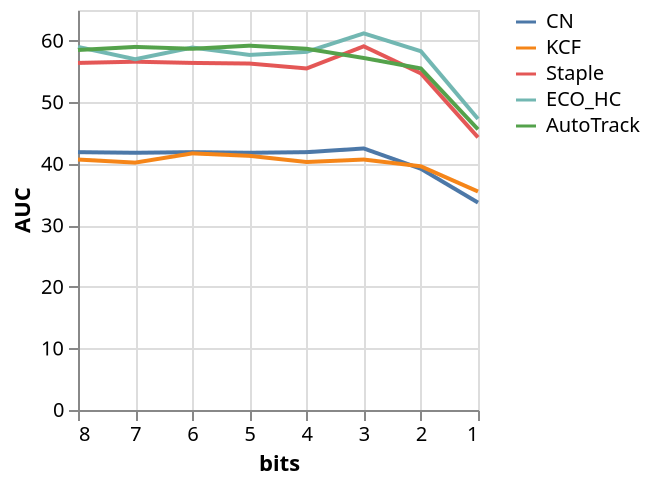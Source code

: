 {
  "$schema": "https://vega.github.io/schema/vega-lite/v5.json",
  "data": {
    "values": [
      {
        "bits": 8,
        "AutoTrack": 58.5,
        "ECO_HC": 59.0,
        "Staple": 56.4,
        "CN": 41.9,
        "KCF": 40.7
      },
      {
        "bits": 7,
        "AutoTrack": 59.0,
        "ECO_HC": 57.0,
        "Staple": 56.6,
        "CN": 41.8,
        "KCF": 40.2
      },
      {
        "bits": 6,
        "AutoTrack": 58.7,
        "ECO_HC": 58.9,
        "Staple": 56.4,
        "CN": 41.9,
        "KCF": 41.7
      },
      {
        "bits": 5,
        "AutoTrack": 59.2,
        "ECO_HC": 57.7,
        "Staple": 56.3,
        "CN": 41.8,
        "KCF": 41.3
      },
      {
        "bits": 4,
        "AutoTrack": 58.7,
        "ECO_HC": 58.2,
        "Staple": 55.5,
        "CN": 41.9,
        "KCF": 40.3
      },
      {
        "bits": 3,
        "AutoTrack": 57.2,
        "ECO_HC": 61.2,
        "Staple": 59.1,
        "CN": 42.5,
        "KCF": 40.7
      },
      {
        "bits": 2,
        "AutoTrack": 55.5,
        "ECO_HC": 58.3,
        "Staple": 54.7,
        "CN": 39.2,
        "KCF": 39.6
      },
      {
        "bits": 1,
        "AutoTrack": 45.6,
        "ECO_HC": 47.3,
        "Staple": 44.3,
        "CN": 33.7,
        "KCF": 35.5
      }
    ]
  },
  "repeat": {
    "layer": [
      "CN",
      "KCF",
      "Staple",
      "ECO_HC",
      "AutoTrack"
    ]
  },
  "spec": {
    "mark": "line",
    "encoding": {
      "x": {
        "sort": "descending",
        "field": "bits",
        "type": "quantitative"
      },
      "y": {
        "field": {
          "repeat": "layer"
        },
        "type": "quantitative",
        "title": "AUC"
      },
      "color": {
        "datum": {
          "repeat": "layer"
        },
        "type": "nominal"
      }
    }
  }
}